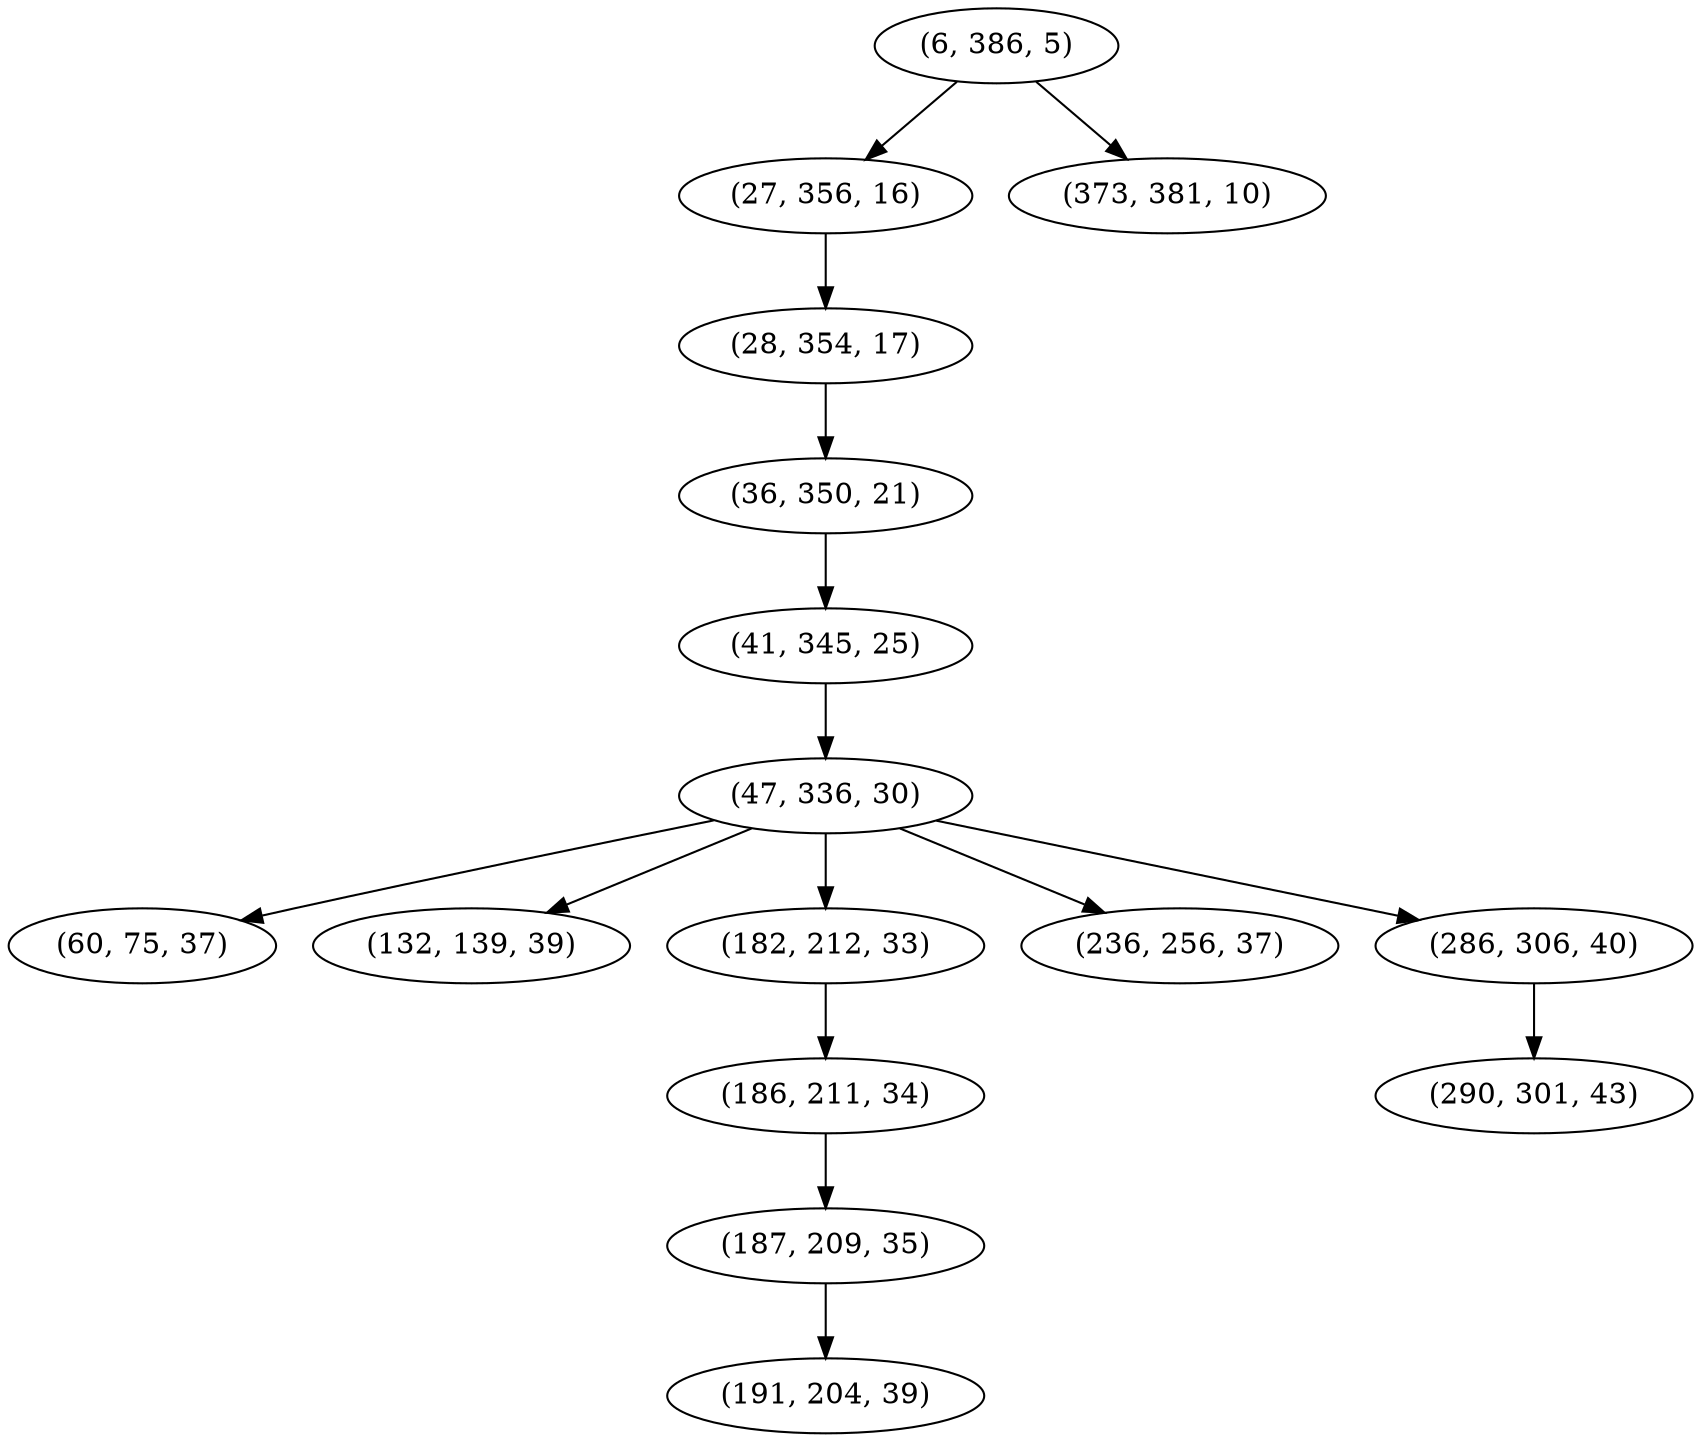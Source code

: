 digraph tree {
    "(6, 386, 5)";
    "(27, 356, 16)";
    "(28, 354, 17)";
    "(36, 350, 21)";
    "(41, 345, 25)";
    "(47, 336, 30)";
    "(60, 75, 37)";
    "(132, 139, 39)";
    "(182, 212, 33)";
    "(186, 211, 34)";
    "(187, 209, 35)";
    "(191, 204, 39)";
    "(236, 256, 37)";
    "(286, 306, 40)";
    "(290, 301, 43)";
    "(373, 381, 10)";
    "(6, 386, 5)" -> "(27, 356, 16)";
    "(6, 386, 5)" -> "(373, 381, 10)";
    "(27, 356, 16)" -> "(28, 354, 17)";
    "(28, 354, 17)" -> "(36, 350, 21)";
    "(36, 350, 21)" -> "(41, 345, 25)";
    "(41, 345, 25)" -> "(47, 336, 30)";
    "(47, 336, 30)" -> "(60, 75, 37)";
    "(47, 336, 30)" -> "(132, 139, 39)";
    "(47, 336, 30)" -> "(182, 212, 33)";
    "(47, 336, 30)" -> "(236, 256, 37)";
    "(47, 336, 30)" -> "(286, 306, 40)";
    "(182, 212, 33)" -> "(186, 211, 34)";
    "(186, 211, 34)" -> "(187, 209, 35)";
    "(187, 209, 35)" -> "(191, 204, 39)";
    "(286, 306, 40)" -> "(290, 301, 43)";
}
